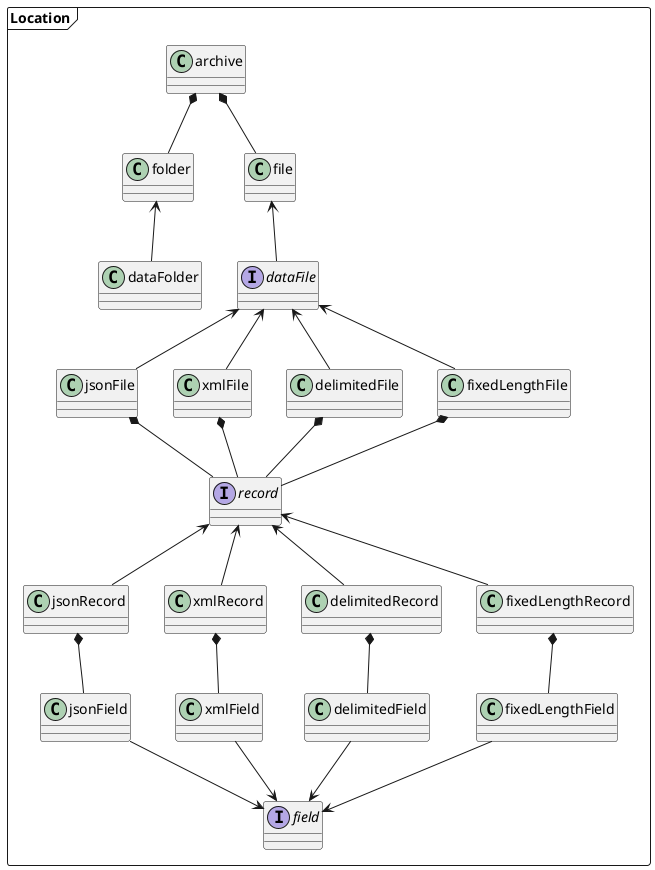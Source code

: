 @startuml

package "Location" <<Frame>> {
interface dataFile [[https://github.com/joergen-vs/73027c42-c2cd-4c62-b1f4-2532c0eb8dab/blob/master/usage/aspirations/addml-classes.md#dataFile]]
interface record
interface field

archive *-- folder
archive *-- file

folder <-- dataFolder

file <-- dataFile
dataFile <-- jsonFile
dataFile <-- xmlFile
dataFile <-- delimitedFile
dataFile <-- fixedLengthFile
jsonFile *-- record
record <-- jsonRecord
xmlFile *-- record
record <-- xmlRecord
delimitedFile *-- record
record <-- delimitedRecord
fixedLengthFile *-- record
record <-- fixedLengthRecord

jsonRecord *-- jsonField
jsonField --> field 
xmlRecord *-- xmlField
xmlField --> field 
delimitedRecord *-- delimitedField
delimitedField --> field 
fixedLengthRecord *-- fixedLengthField
fixedLengthField --> field 
}
@enduml